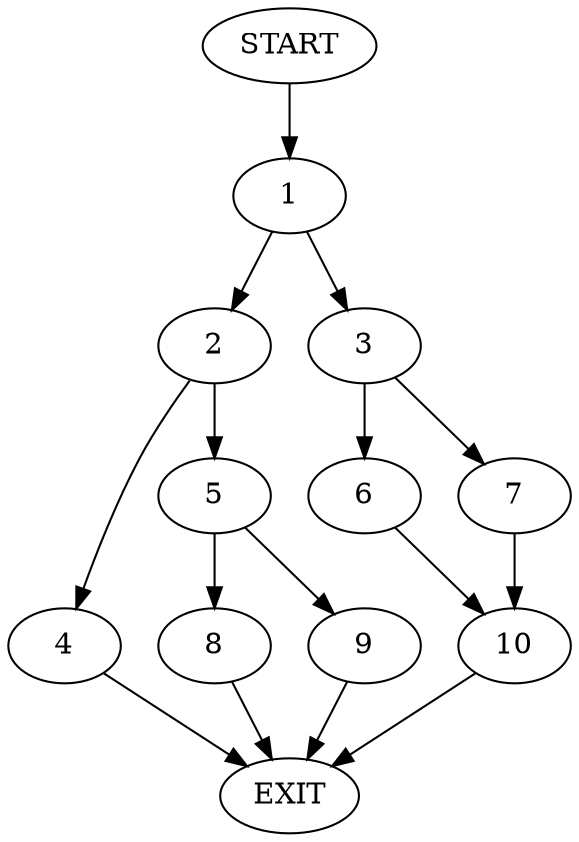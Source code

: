 digraph {
0 [label="START"]
11 [label="EXIT"]
0 -> 1
1 -> 2
1 -> 3
2 -> 4
2 -> 5
3 -> 6
3 -> 7
5 -> 8
5 -> 9
4 -> 11
8 -> 11
9 -> 11
6 -> 10
7 -> 10
10 -> 11
}
